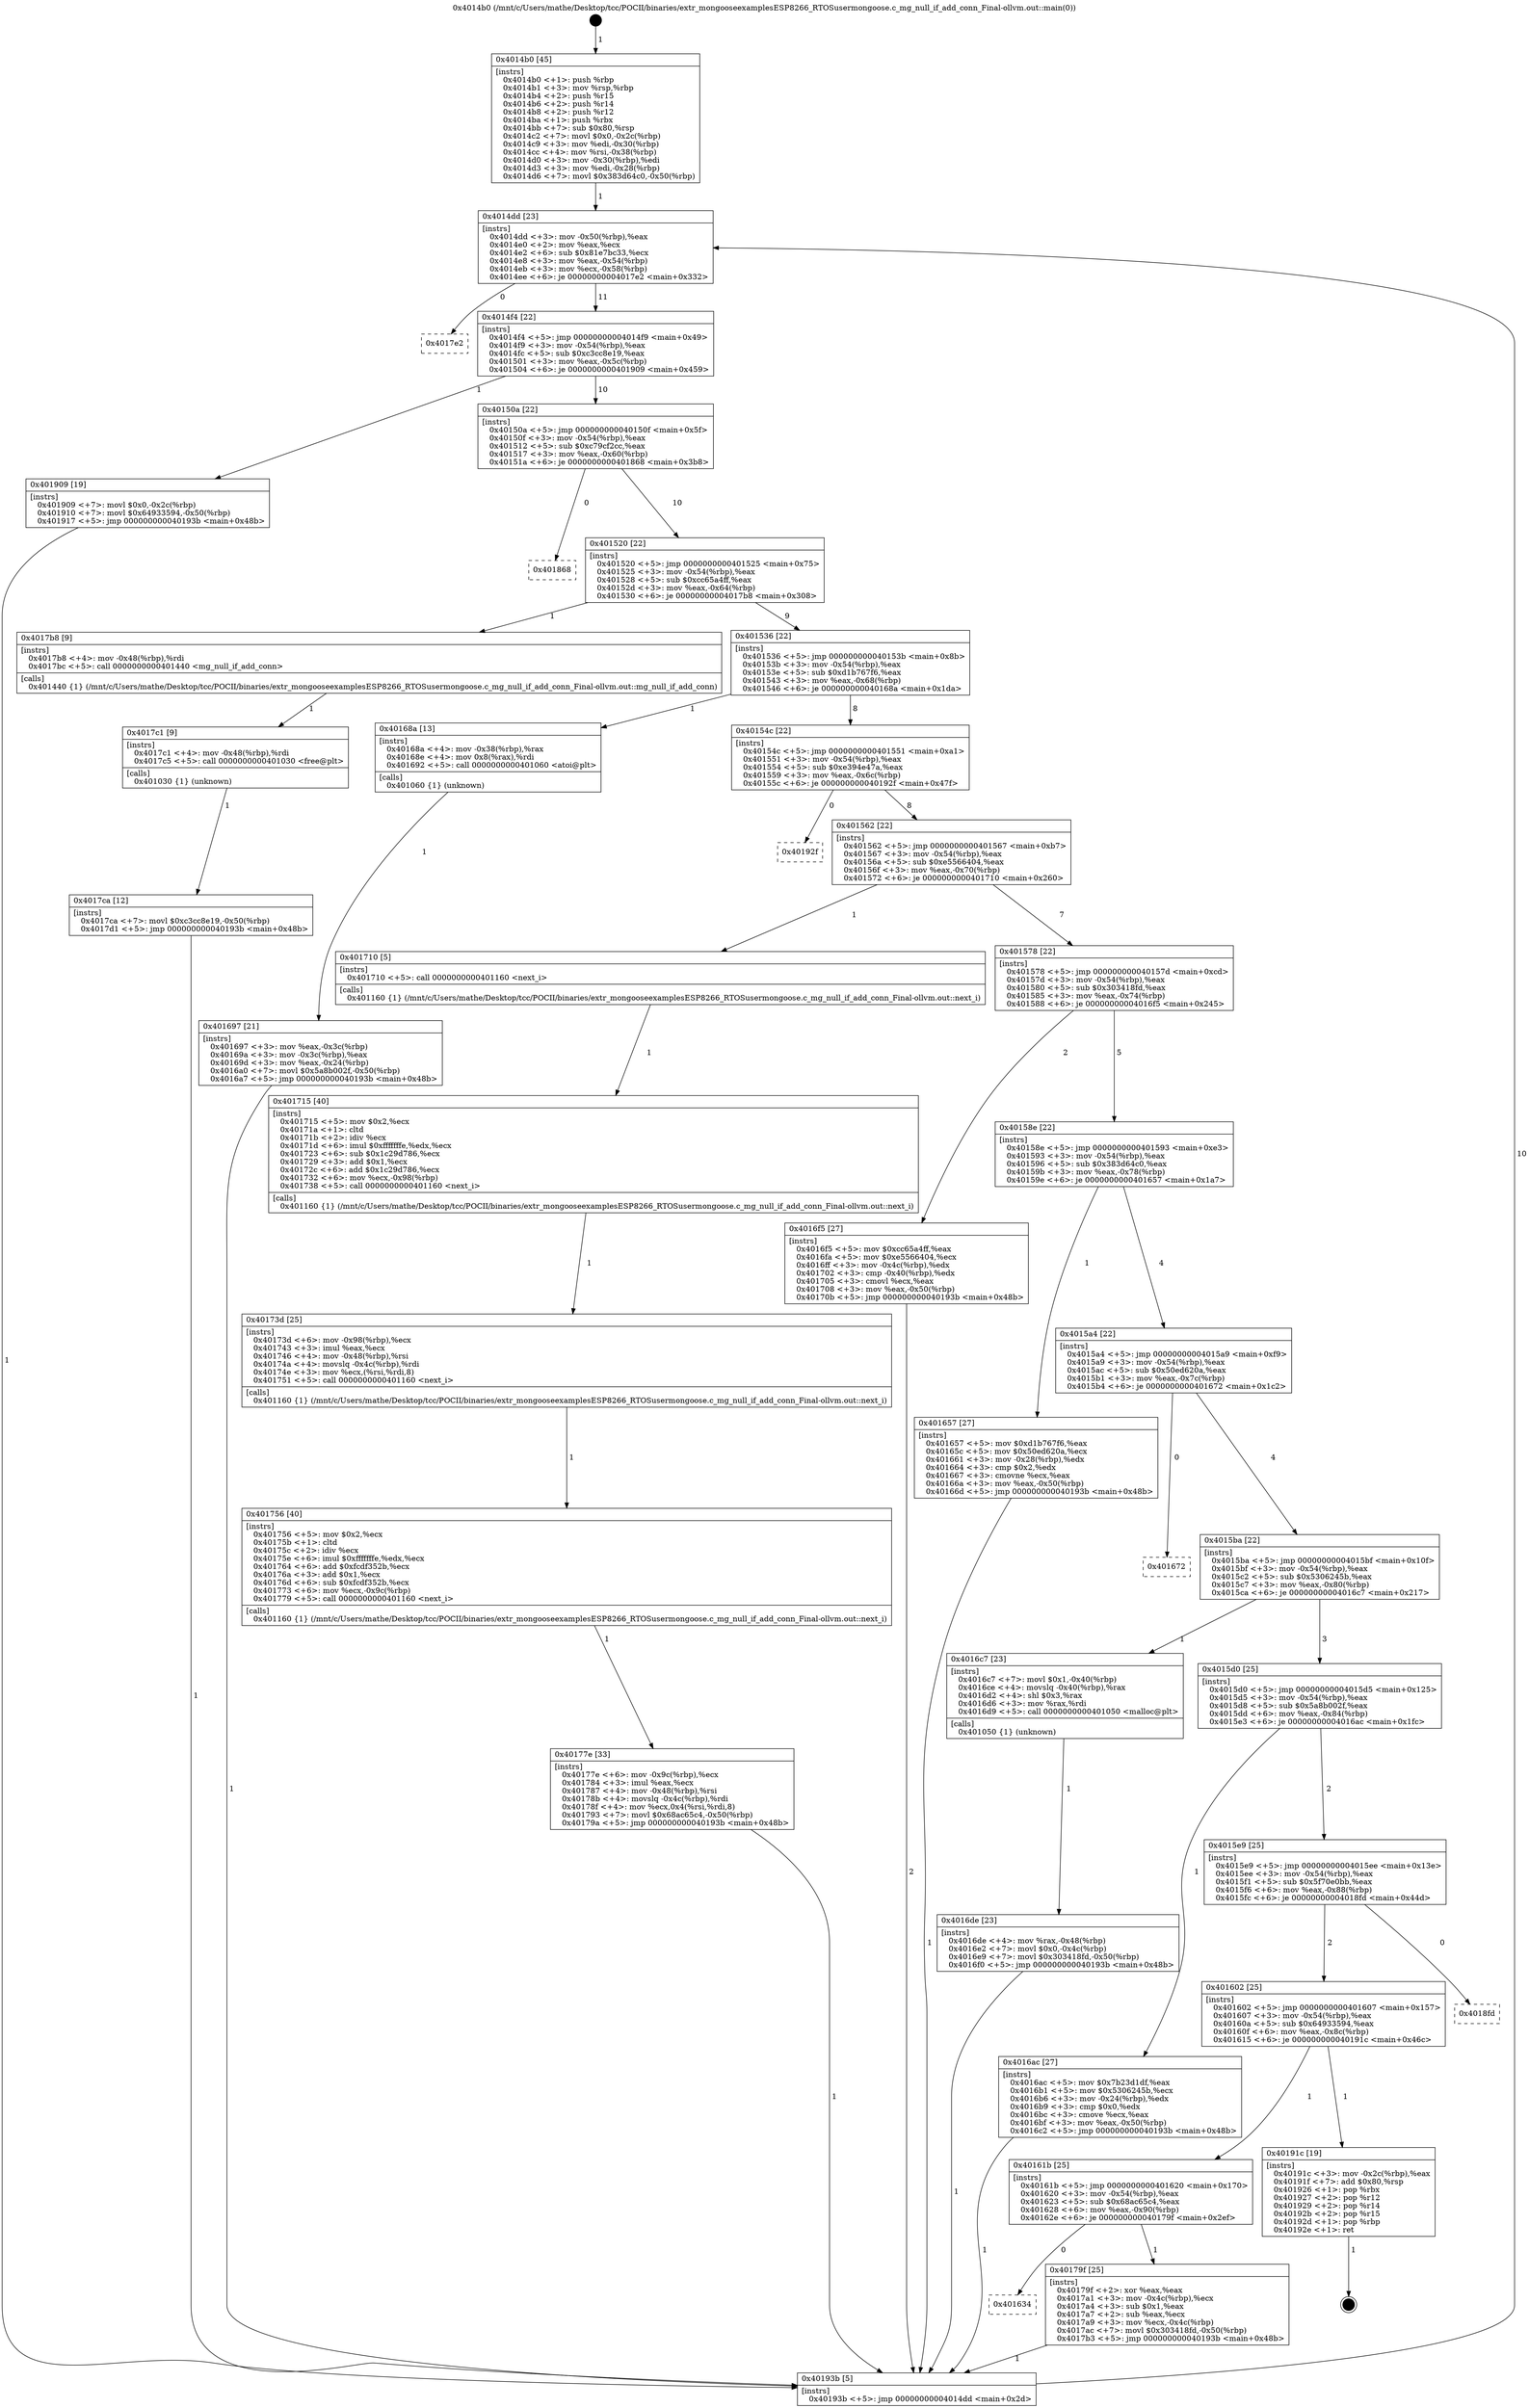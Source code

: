 digraph "0x4014b0" {
  label = "0x4014b0 (/mnt/c/Users/mathe/Desktop/tcc/POCII/binaries/extr_mongooseexamplesESP8266_RTOSusermongoose.c_mg_null_if_add_conn_Final-ollvm.out::main(0))"
  labelloc = "t"
  node[shape=record]

  Entry [label="",width=0.3,height=0.3,shape=circle,fillcolor=black,style=filled]
  "0x4014dd" [label="{
     0x4014dd [23]\l
     | [instrs]\l
     &nbsp;&nbsp;0x4014dd \<+3\>: mov -0x50(%rbp),%eax\l
     &nbsp;&nbsp;0x4014e0 \<+2\>: mov %eax,%ecx\l
     &nbsp;&nbsp;0x4014e2 \<+6\>: sub $0x81e7bc33,%ecx\l
     &nbsp;&nbsp;0x4014e8 \<+3\>: mov %eax,-0x54(%rbp)\l
     &nbsp;&nbsp;0x4014eb \<+3\>: mov %ecx,-0x58(%rbp)\l
     &nbsp;&nbsp;0x4014ee \<+6\>: je 00000000004017e2 \<main+0x332\>\l
  }"]
  "0x4017e2" [label="{
     0x4017e2\l
  }", style=dashed]
  "0x4014f4" [label="{
     0x4014f4 [22]\l
     | [instrs]\l
     &nbsp;&nbsp;0x4014f4 \<+5\>: jmp 00000000004014f9 \<main+0x49\>\l
     &nbsp;&nbsp;0x4014f9 \<+3\>: mov -0x54(%rbp),%eax\l
     &nbsp;&nbsp;0x4014fc \<+5\>: sub $0xc3cc8e19,%eax\l
     &nbsp;&nbsp;0x401501 \<+3\>: mov %eax,-0x5c(%rbp)\l
     &nbsp;&nbsp;0x401504 \<+6\>: je 0000000000401909 \<main+0x459\>\l
  }"]
  Exit [label="",width=0.3,height=0.3,shape=circle,fillcolor=black,style=filled,peripheries=2]
  "0x401909" [label="{
     0x401909 [19]\l
     | [instrs]\l
     &nbsp;&nbsp;0x401909 \<+7\>: movl $0x0,-0x2c(%rbp)\l
     &nbsp;&nbsp;0x401910 \<+7\>: movl $0x64933594,-0x50(%rbp)\l
     &nbsp;&nbsp;0x401917 \<+5\>: jmp 000000000040193b \<main+0x48b\>\l
  }"]
  "0x40150a" [label="{
     0x40150a [22]\l
     | [instrs]\l
     &nbsp;&nbsp;0x40150a \<+5\>: jmp 000000000040150f \<main+0x5f\>\l
     &nbsp;&nbsp;0x40150f \<+3\>: mov -0x54(%rbp),%eax\l
     &nbsp;&nbsp;0x401512 \<+5\>: sub $0xc79cf2cc,%eax\l
     &nbsp;&nbsp;0x401517 \<+3\>: mov %eax,-0x60(%rbp)\l
     &nbsp;&nbsp;0x40151a \<+6\>: je 0000000000401868 \<main+0x3b8\>\l
  }"]
  "0x4017ca" [label="{
     0x4017ca [12]\l
     | [instrs]\l
     &nbsp;&nbsp;0x4017ca \<+7\>: movl $0xc3cc8e19,-0x50(%rbp)\l
     &nbsp;&nbsp;0x4017d1 \<+5\>: jmp 000000000040193b \<main+0x48b\>\l
  }"]
  "0x401868" [label="{
     0x401868\l
  }", style=dashed]
  "0x401520" [label="{
     0x401520 [22]\l
     | [instrs]\l
     &nbsp;&nbsp;0x401520 \<+5\>: jmp 0000000000401525 \<main+0x75\>\l
     &nbsp;&nbsp;0x401525 \<+3\>: mov -0x54(%rbp),%eax\l
     &nbsp;&nbsp;0x401528 \<+5\>: sub $0xcc65a4ff,%eax\l
     &nbsp;&nbsp;0x40152d \<+3\>: mov %eax,-0x64(%rbp)\l
     &nbsp;&nbsp;0x401530 \<+6\>: je 00000000004017b8 \<main+0x308\>\l
  }"]
  "0x4017c1" [label="{
     0x4017c1 [9]\l
     | [instrs]\l
     &nbsp;&nbsp;0x4017c1 \<+4\>: mov -0x48(%rbp),%rdi\l
     &nbsp;&nbsp;0x4017c5 \<+5\>: call 0000000000401030 \<free@plt\>\l
     | [calls]\l
     &nbsp;&nbsp;0x401030 \{1\} (unknown)\l
  }"]
  "0x4017b8" [label="{
     0x4017b8 [9]\l
     | [instrs]\l
     &nbsp;&nbsp;0x4017b8 \<+4\>: mov -0x48(%rbp),%rdi\l
     &nbsp;&nbsp;0x4017bc \<+5\>: call 0000000000401440 \<mg_null_if_add_conn\>\l
     | [calls]\l
     &nbsp;&nbsp;0x401440 \{1\} (/mnt/c/Users/mathe/Desktop/tcc/POCII/binaries/extr_mongooseexamplesESP8266_RTOSusermongoose.c_mg_null_if_add_conn_Final-ollvm.out::mg_null_if_add_conn)\l
  }"]
  "0x401536" [label="{
     0x401536 [22]\l
     | [instrs]\l
     &nbsp;&nbsp;0x401536 \<+5\>: jmp 000000000040153b \<main+0x8b\>\l
     &nbsp;&nbsp;0x40153b \<+3\>: mov -0x54(%rbp),%eax\l
     &nbsp;&nbsp;0x40153e \<+5\>: sub $0xd1b767f6,%eax\l
     &nbsp;&nbsp;0x401543 \<+3\>: mov %eax,-0x68(%rbp)\l
     &nbsp;&nbsp;0x401546 \<+6\>: je 000000000040168a \<main+0x1da\>\l
  }"]
  "0x401634" [label="{
     0x401634\l
  }", style=dashed]
  "0x40168a" [label="{
     0x40168a [13]\l
     | [instrs]\l
     &nbsp;&nbsp;0x40168a \<+4\>: mov -0x38(%rbp),%rax\l
     &nbsp;&nbsp;0x40168e \<+4\>: mov 0x8(%rax),%rdi\l
     &nbsp;&nbsp;0x401692 \<+5\>: call 0000000000401060 \<atoi@plt\>\l
     | [calls]\l
     &nbsp;&nbsp;0x401060 \{1\} (unknown)\l
  }"]
  "0x40154c" [label="{
     0x40154c [22]\l
     | [instrs]\l
     &nbsp;&nbsp;0x40154c \<+5\>: jmp 0000000000401551 \<main+0xa1\>\l
     &nbsp;&nbsp;0x401551 \<+3\>: mov -0x54(%rbp),%eax\l
     &nbsp;&nbsp;0x401554 \<+5\>: sub $0xe394e47a,%eax\l
     &nbsp;&nbsp;0x401559 \<+3\>: mov %eax,-0x6c(%rbp)\l
     &nbsp;&nbsp;0x40155c \<+6\>: je 000000000040192f \<main+0x47f\>\l
  }"]
  "0x40179f" [label="{
     0x40179f [25]\l
     | [instrs]\l
     &nbsp;&nbsp;0x40179f \<+2\>: xor %eax,%eax\l
     &nbsp;&nbsp;0x4017a1 \<+3\>: mov -0x4c(%rbp),%ecx\l
     &nbsp;&nbsp;0x4017a4 \<+3\>: sub $0x1,%eax\l
     &nbsp;&nbsp;0x4017a7 \<+2\>: sub %eax,%ecx\l
     &nbsp;&nbsp;0x4017a9 \<+3\>: mov %ecx,-0x4c(%rbp)\l
     &nbsp;&nbsp;0x4017ac \<+7\>: movl $0x303418fd,-0x50(%rbp)\l
     &nbsp;&nbsp;0x4017b3 \<+5\>: jmp 000000000040193b \<main+0x48b\>\l
  }"]
  "0x40192f" [label="{
     0x40192f\l
  }", style=dashed]
  "0x401562" [label="{
     0x401562 [22]\l
     | [instrs]\l
     &nbsp;&nbsp;0x401562 \<+5\>: jmp 0000000000401567 \<main+0xb7\>\l
     &nbsp;&nbsp;0x401567 \<+3\>: mov -0x54(%rbp),%eax\l
     &nbsp;&nbsp;0x40156a \<+5\>: sub $0xe5566404,%eax\l
     &nbsp;&nbsp;0x40156f \<+3\>: mov %eax,-0x70(%rbp)\l
     &nbsp;&nbsp;0x401572 \<+6\>: je 0000000000401710 \<main+0x260\>\l
  }"]
  "0x40161b" [label="{
     0x40161b [25]\l
     | [instrs]\l
     &nbsp;&nbsp;0x40161b \<+5\>: jmp 0000000000401620 \<main+0x170\>\l
     &nbsp;&nbsp;0x401620 \<+3\>: mov -0x54(%rbp),%eax\l
     &nbsp;&nbsp;0x401623 \<+5\>: sub $0x68ac65c4,%eax\l
     &nbsp;&nbsp;0x401628 \<+6\>: mov %eax,-0x90(%rbp)\l
     &nbsp;&nbsp;0x40162e \<+6\>: je 000000000040179f \<main+0x2ef\>\l
  }"]
  "0x401710" [label="{
     0x401710 [5]\l
     | [instrs]\l
     &nbsp;&nbsp;0x401710 \<+5\>: call 0000000000401160 \<next_i\>\l
     | [calls]\l
     &nbsp;&nbsp;0x401160 \{1\} (/mnt/c/Users/mathe/Desktop/tcc/POCII/binaries/extr_mongooseexamplesESP8266_RTOSusermongoose.c_mg_null_if_add_conn_Final-ollvm.out::next_i)\l
  }"]
  "0x401578" [label="{
     0x401578 [22]\l
     | [instrs]\l
     &nbsp;&nbsp;0x401578 \<+5\>: jmp 000000000040157d \<main+0xcd\>\l
     &nbsp;&nbsp;0x40157d \<+3\>: mov -0x54(%rbp),%eax\l
     &nbsp;&nbsp;0x401580 \<+5\>: sub $0x303418fd,%eax\l
     &nbsp;&nbsp;0x401585 \<+3\>: mov %eax,-0x74(%rbp)\l
     &nbsp;&nbsp;0x401588 \<+6\>: je 00000000004016f5 \<main+0x245\>\l
  }"]
  "0x40191c" [label="{
     0x40191c [19]\l
     | [instrs]\l
     &nbsp;&nbsp;0x40191c \<+3\>: mov -0x2c(%rbp),%eax\l
     &nbsp;&nbsp;0x40191f \<+7\>: add $0x80,%rsp\l
     &nbsp;&nbsp;0x401926 \<+1\>: pop %rbx\l
     &nbsp;&nbsp;0x401927 \<+2\>: pop %r12\l
     &nbsp;&nbsp;0x401929 \<+2\>: pop %r14\l
     &nbsp;&nbsp;0x40192b \<+2\>: pop %r15\l
     &nbsp;&nbsp;0x40192d \<+1\>: pop %rbp\l
     &nbsp;&nbsp;0x40192e \<+1\>: ret\l
  }"]
  "0x4016f5" [label="{
     0x4016f5 [27]\l
     | [instrs]\l
     &nbsp;&nbsp;0x4016f5 \<+5\>: mov $0xcc65a4ff,%eax\l
     &nbsp;&nbsp;0x4016fa \<+5\>: mov $0xe5566404,%ecx\l
     &nbsp;&nbsp;0x4016ff \<+3\>: mov -0x4c(%rbp),%edx\l
     &nbsp;&nbsp;0x401702 \<+3\>: cmp -0x40(%rbp),%edx\l
     &nbsp;&nbsp;0x401705 \<+3\>: cmovl %ecx,%eax\l
     &nbsp;&nbsp;0x401708 \<+3\>: mov %eax,-0x50(%rbp)\l
     &nbsp;&nbsp;0x40170b \<+5\>: jmp 000000000040193b \<main+0x48b\>\l
  }"]
  "0x40158e" [label="{
     0x40158e [22]\l
     | [instrs]\l
     &nbsp;&nbsp;0x40158e \<+5\>: jmp 0000000000401593 \<main+0xe3\>\l
     &nbsp;&nbsp;0x401593 \<+3\>: mov -0x54(%rbp),%eax\l
     &nbsp;&nbsp;0x401596 \<+5\>: sub $0x383d64c0,%eax\l
     &nbsp;&nbsp;0x40159b \<+3\>: mov %eax,-0x78(%rbp)\l
     &nbsp;&nbsp;0x40159e \<+6\>: je 0000000000401657 \<main+0x1a7\>\l
  }"]
  "0x401602" [label="{
     0x401602 [25]\l
     | [instrs]\l
     &nbsp;&nbsp;0x401602 \<+5\>: jmp 0000000000401607 \<main+0x157\>\l
     &nbsp;&nbsp;0x401607 \<+3\>: mov -0x54(%rbp),%eax\l
     &nbsp;&nbsp;0x40160a \<+5\>: sub $0x64933594,%eax\l
     &nbsp;&nbsp;0x40160f \<+6\>: mov %eax,-0x8c(%rbp)\l
     &nbsp;&nbsp;0x401615 \<+6\>: je 000000000040191c \<main+0x46c\>\l
  }"]
  "0x401657" [label="{
     0x401657 [27]\l
     | [instrs]\l
     &nbsp;&nbsp;0x401657 \<+5\>: mov $0xd1b767f6,%eax\l
     &nbsp;&nbsp;0x40165c \<+5\>: mov $0x50ed620a,%ecx\l
     &nbsp;&nbsp;0x401661 \<+3\>: mov -0x28(%rbp),%edx\l
     &nbsp;&nbsp;0x401664 \<+3\>: cmp $0x2,%edx\l
     &nbsp;&nbsp;0x401667 \<+3\>: cmovne %ecx,%eax\l
     &nbsp;&nbsp;0x40166a \<+3\>: mov %eax,-0x50(%rbp)\l
     &nbsp;&nbsp;0x40166d \<+5\>: jmp 000000000040193b \<main+0x48b\>\l
  }"]
  "0x4015a4" [label="{
     0x4015a4 [22]\l
     | [instrs]\l
     &nbsp;&nbsp;0x4015a4 \<+5\>: jmp 00000000004015a9 \<main+0xf9\>\l
     &nbsp;&nbsp;0x4015a9 \<+3\>: mov -0x54(%rbp),%eax\l
     &nbsp;&nbsp;0x4015ac \<+5\>: sub $0x50ed620a,%eax\l
     &nbsp;&nbsp;0x4015b1 \<+3\>: mov %eax,-0x7c(%rbp)\l
     &nbsp;&nbsp;0x4015b4 \<+6\>: je 0000000000401672 \<main+0x1c2\>\l
  }"]
  "0x40193b" [label="{
     0x40193b [5]\l
     | [instrs]\l
     &nbsp;&nbsp;0x40193b \<+5\>: jmp 00000000004014dd \<main+0x2d\>\l
  }"]
  "0x4014b0" [label="{
     0x4014b0 [45]\l
     | [instrs]\l
     &nbsp;&nbsp;0x4014b0 \<+1\>: push %rbp\l
     &nbsp;&nbsp;0x4014b1 \<+3\>: mov %rsp,%rbp\l
     &nbsp;&nbsp;0x4014b4 \<+2\>: push %r15\l
     &nbsp;&nbsp;0x4014b6 \<+2\>: push %r14\l
     &nbsp;&nbsp;0x4014b8 \<+2\>: push %r12\l
     &nbsp;&nbsp;0x4014ba \<+1\>: push %rbx\l
     &nbsp;&nbsp;0x4014bb \<+7\>: sub $0x80,%rsp\l
     &nbsp;&nbsp;0x4014c2 \<+7\>: movl $0x0,-0x2c(%rbp)\l
     &nbsp;&nbsp;0x4014c9 \<+3\>: mov %edi,-0x30(%rbp)\l
     &nbsp;&nbsp;0x4014cc \<+4\>: mov %rsi,-0x38(%rbp)\l
     &nbsp;&nbsp;0x4014d0 \<+3\>: mov -0x30(%rbp),%edi\l
     &nbsp;&nbsp;0x4014d3 \<+3\>: mov %edi,-0x28(%rbp)\l
     &nbsp;&nbsp;0x4014d6 \<+7\>: movl $0x383d64c0,-0x50(%rbp)\l
  }"]
  "0x401697" [label="{
     0x401697 [21]\l
     | [instrs]\l
     &nbsp;&nbsp;0x401697 \<+3\>: mov %eax,-0x3c(%rbp)\l
     &nbsp;&nbsp;0x40169a \<+3\>: mov -0x3c(%rbp),%eax\l
     &nbsp;&nbsp;0x40169d \<+3\>: mov %eax,-0x24(%rbp)\l
     &nbsp;&nbsp;0x4016a0 \<+7\>: movl $0x5a8b002f,-0x50(%rbp)\l
     &nbsp;&nbsp;0x4016a7 \<+5\>: jmp 000000000040193b \<main+0x48b\>\l
  }"]
  "0x4018fd" [label="{
     0x4018fd\l
  }", style=dashed]
  "0x401672" [label="{
     0x401672\l
  }", style=dashed]
  "0x4015ba" [label="{
     0x4015ba [22]\l
     | [instrs]\l
     &nbsp;&nbsp;0x4015ba \<+5\>: jmp 00000000004015bf \<main+0x10f\>\l
     &nbsp;&nbsp;0x4015bf \<+3\>: mov -0x54(%rbp),%eax\l
     &nbsp;&nbsp;0x4015c2 \<+5\>: sub $0x5306245b,%eax\l
     &nbsp;&nbsp;0x4015c7 \<+3\>: mov %eax,-0x80(%rbp)\l
     &nbsp;&nbsp;0x4015ca \<+6\>: je 00000000004016c7 \<main+0x217\>\l
  }"]
  "0x40177e" [label="{
     0x40177e [33]\l
     | [instrs]\l
     &nbsp;&nbsp;0x40177e \<+6\>: mov -0x9c(%rbp),%ecx\l
     &nbsp;&nbsp;0x401784 \<+3\>: imul %eax,%ecx\l
     &nbsp;&nbsp;0x401787 \<+4\>: mov -0x48(%rbp),%rsi\l
     &nbsp;&nbsp;0x40178b \<+4\>: movslq -0x4c(%rbp),%rdi\l
     &nbsp;&nbsp;0x40178f \<+4\>: mov %ecx,0x4(%rsi,%rdi,8)\l
     &nbsp;&nbsp;0x401793 \<+7\>: movl $0x68ac65c4,-0x50(%rbp)\l
     &nbsp;&nbsp;0x40179a \<+5\>: jmp 000000000040193b \<main+0x48b\>\l
  }"]
  "0x4016c7" [label="{
     0x4016c7 [23]\l
     | [instrs]\l
     &nbsp;&nbsp;0x4016c7 \<+7\>: movl $0x1,-0x40(%rbp)\l
     &nbsp;&nbsp;0x4016ce \<+4\>: movslq -0x40(%rbp),%rax\l
     &nbsp;&nbsp;0x4016d2 \<+4\>: shl $0x3,%rax\l
     &nbsp;&nbsp;0x4016d6 \<+3\>: mov %rax,%rdi\l
     &nbsp;&nbsp;0x4016d9 \<+5\>: call 0000000000401050 \<malloc@plt\>\l
     | [calls]\l
     &nbsp;&nbsp;0x401050 \{1\} (unknown)\l
  }"]
  "0x4015d0" [label="{
     0x4015d0 [25]\l
     | [instrs]\l
     &nbsp;&nbsp;0x4015d0 \<+5\>: jmp 00000000004015d5 \<main+0x125\>\l
     &nbsp;&nbsp;0x4015d5 \<+3\>: mov -0x54(%rbp),%eax\l
     &nbsp;&nbsp;0x4015d8 \<+5\>: sub $0x5a8b002f,%eax\l
     &nbsp;&nbsp;0x4015dd \<+6\>: mov %eax,-0x84(%rbp)\l
     &nbsp;&nbsp;0x4015e3 \<+6\>: je 00000000004016ac \<main+0x1fc\>\l
  }"]
  "0x401756" [label="{
     0x401756 [40]\l
     | [instrs]\l
     &nbsp;&nbsp;0x401756 \<+5\>: mov $0x2,%ecx\l
     &nbsp;&nbsp;0x40175b \<+1\>: cltd\l
     &nbsp;&nbsp;0x40175c \<+2\>: idiv %ecx\l
     &nbsp;&nbsp;0x40175e \<+6\>: imul $0xfffffffe,%edx,%ecx\l
     &nbsp;&nbsp;0x401764 \<+6\>: add $0xfcdf352b,%ecx\l
     &nbsp;&nbsp;0x40176a \<+3\>: add $0x1,%ecx\l
     &nbsp;&nbsp;0x40176d \<+6\>: sub $0xfcdf352b,%ecx\l
     &nbsp;&nbsp;0x401773 \<+6\>: mov %ecx,-0x9c(%rbp)\l
     &nbsp;&nbsp;0x401779 \<+5\>: call 0000000000401160 \<next_i\>\l
     | [calls]\l
     &nbsp;&nbsp;0x401160 \{1\} (/mnt/c/Users/mathe/Desktop/tcc/POCII/binaries/extr_mongooseexamplesESP8266_RTOSusermongoose.c_mg_null_if_add_conn_Final-ollvm.out::next_i)\l
  }"]
  "0x4016ac" [label="{
     0x4016ac [27]\l
     | [instrs]\l
     &nbsp;&nbsp;0x4016ac \<+5\>: mov $0x7b23d1df,%eax\l
     &nbsp;&nbsp;0x4016b1 \<+5\>: mov $0x5306245b,%ecx\l
     &nbsp;&nbsp;0x4016b6 \<+3\>: mov -0x24(%rbp),%edx\l
     &nbsp;&nbsp;0x4016b9 \<+3\>: cmp $0x0,%edx\l
     &nbsp;&nbsp;0x4016bc \<+3\>: cmove %ecx,%eax\l
     &nbsp;&nbsp;0x4016bf \<+3\>: mov %eax,-0x50(%rbp)\l
     &nbsp;&nbsp;0x4016c2 \<+5\>: jmp 000000000040193b \<main+0x48b\>\l
  }"]
  "0x4015e9" [label="{
     0x4015e9 [25]\l
     | [instrs]\l
     &nbsp;&nbsp;0x4015e9 \<+5\>: jmp 00000000004015ee \<main+0x13e\>\l
     &nbsp;&nbsp;0x4015ee \<+3\>: mov -0x54(%rbp),%eax\l
     &nbsp;&nbsp;0x4015f1 \<+5\>: sub $0x5f70e0bb,%eax\l
     &nbsp;&nbsp;0x4015f6 \<+6\>: mov %eax,-0x88(%rbp)\l
     &nbsp;&nbsp;0x4015fc \<+6\>: je 00000000004018fd \<main+0x44d\>\l
  }"]
  "0x4016de" [label="{
     0x4016de [23]\l
     | [instrs]\l
     &nbsp;&nbsp;0x4016de \<+4\>: mov %rax,-0x48(%rbp)\l
     &nbsp;&nbsp;0x4016e2 \<+7\>: movl $0x0,-0x4c(%rbp)\l
     &nbsp;&nbsp;0x4016e9 \<+7\>: movl $0x303418fd,-0x50(%rbp)\l
     &nbsp;&nbsp;0x4016f0 \<+5\>: jmp 000000000040193b \<main+0x48b\>\l
  }"]
  "0x401715" [label="{
     0x401715 [40]\l
     | [instrs]\l
     &nbsp;&nbsp;0x401715 \<+5\>: mov $0x2,%ecx\l
     &nbsp;&nbsp;0x40171a \<+1\>: cltd\l
     &nbsp;&nbsp;0x40171b \<+2\>: idiv %ecx\l
     &nbsp;&nbsp;0x40171d \<+6\>: imul $0xfffffffe,%edx,%ecx\l
     &nbsp;&nbsp;0x401723 \<+6\>: sub $0x1c29d786,%ecx\l
     &nbsp;&nbsp;0x401729 \<+3\>: add $0x1,%ecx\l
     &nbsp;&nbsp;0x40172c \<+6\>: add $0x1c29d786,%ecx\l
     &nbsp;&nbsp;0x401732 \<+6\>: mov %ecx,-0x98(%rbp)\l
     &nbsp;&nbsp;0x401738 \<+5\>: call 0000000000401160 \<next_i\>\l
     | [calls]\l
     &nbsp;&nbsp;0x401160 \{1\} (/mnt/c/Users/mathe/Desktop/tcc/POCII/binaries/extr_mongooseexamplesESP8266_RTOSusermongoose.c_mg_null_if_add_conn_Final-ollvm.out::next_i)\l
  }"]
  "0x40173d" [label="{
     0x40173d [25]\l
     | [instrs]\l
     &nbsp;&nbsp;0x40173d \<+6\>: mov -0x98(%rbp),%ecx\l
     &nbsp;&nbsp;0x401743 \<+3\>: imul %eax,%ecx\l
     &nbsp;&nbsp;0x401746 \<+4\>: mov -0x48(%rbp),%rsi\l
     &nbsp;&nbsp;0x40174a \<+4\>: movslq -0x4c(%rbp),%rdi\l
     &nbsp;&nbsp;0x40174e \<+3\>: mov %ecx,(%rsi,%rdi,8)\l
     &nbsp;&nbsp;0x401751 \<+5\>: call 0000000000401160 \<next_i\>\l
     | [calls]\l
     &nbsp;&nbsp;0x401160 \{1\} (/mnt/c/Users/mathe/Desktop/tcc/POCII/binaries/extr_mongooseexamplesESP8266_RTOSusermongoose.c_mg_null_if_add_conn_Final-ollvm.out::next_i)\l
  }"]
  Entry -> "0x4014b0" [label=" 1"]
  "0x4014dd" -> "0x4017e2" [label=" 0"]
  "0x4014dd" -> "0x4014f4" [label=" 11"]
  "0x40191c" -> Exit [label=" 1"]
  "0x4014f4" -> "0x401909" [label=" 1"]
  "0x4014f4" -> "0x40150a" [label=" 10"]
  "0x401909" -> "0x40193b" [label=" 1"]
  "0x40150a" -> "0x401868" [label=" 0"]
  "0x40150a" -> "0x401520" [label=" 10"]
  "0x4017ca" -> "0x40193b" [label=" 1"]
  "0x401520" -> "0x4017b8" [label=" 1"]
  "0x401520" -> "0x401536" [label=" 9"]
  "0x4017c1" -> "0x4017ca" [label=" 1"]
  "0x401536" -> "0x40168a" [label=" 1"]
  "0x401536" -> "0x40154c" [label=" 8"]
  "0x4017b8" -> "0x4017c1" [label=" 1"]
  "0x40154c" -> "0x40192f" [label=" 0"]
  "0x40154c" -> "0x401562" [label=" 8"]
  "0x40179f" -> "0x40193b" [label=" 1"]
  "0x401562" -> "0x401710" [label=" 1"]
  "0x401562" -> "0x401578" [label=" 7"]
  "0x40161b" -> "0x40179f" [label=" 1"]
  "0x401578" -> "0x4016f5" [label=" 2"]
  "0x401578" -> "0x40158e" [label=" 5"]
  "0x40161b" -> "0x401634" [label=" 0"]
  "0x40158e" -> "0x401657" [label=" 1"]
  "0x40158e" -> "0x4015a4" [label=" 4"]
  "0x401657" -> "0x40193b" [label=" 1"]
  "0x4014b0" -> "0x4014dd" [label=" 1"]
  "0x40193b" -> "0x4014dd" [label=" 10"]
  "0x40168a" -> "0x401697" [label=" 1"]
  "0x401697" -> "0x40193b" [label=" 1"]
  "0x401602" -> "0x40191c" [label=" 1"]
  "0x4015a4" -> "0x401672" [label=" 0"]
  "0x4015a4" -> "0x4015ba" [label=" 4"]
  "0x401602" -> "0x40161b" [label=" 1"]
  "0x4015ba" -> "0x4016c7" [label=" 1"]
  "0x4015ba" -> "0x4015d0" [label=" 3"]
  "0x4015e9" -> "0x4018fd" [label=" 0"]
  "0x4015d0" -> "0x4016ac" [label=" 1"]
  "0x4015d0" -> "0x4015e9" [label=" 2"]
  "0x4016ac" -> "0x40193b" [label=" 1"]
  "0x4016c7" -> "0x4016de" [label=" 1"]
  "0x4016de" -> "0x40193b" [label=" 1"]
  "0x4016f5" -> "0x40193b" [label=" 2"]
  "0x401710" -> "0x401715" [label=" 1"]
  "0x401715" -> "0x40173d" [label=" 1"]
  "0x40173d" -> "0x401756" [label=" 1"]
  "0x401756" -> "0x40177e" [label=" 1"]
  "0x40177e" -> "0x40193b" [label=" 1"]
  "0x4015e9" -> "0x401602" [label=" 2"]
}
